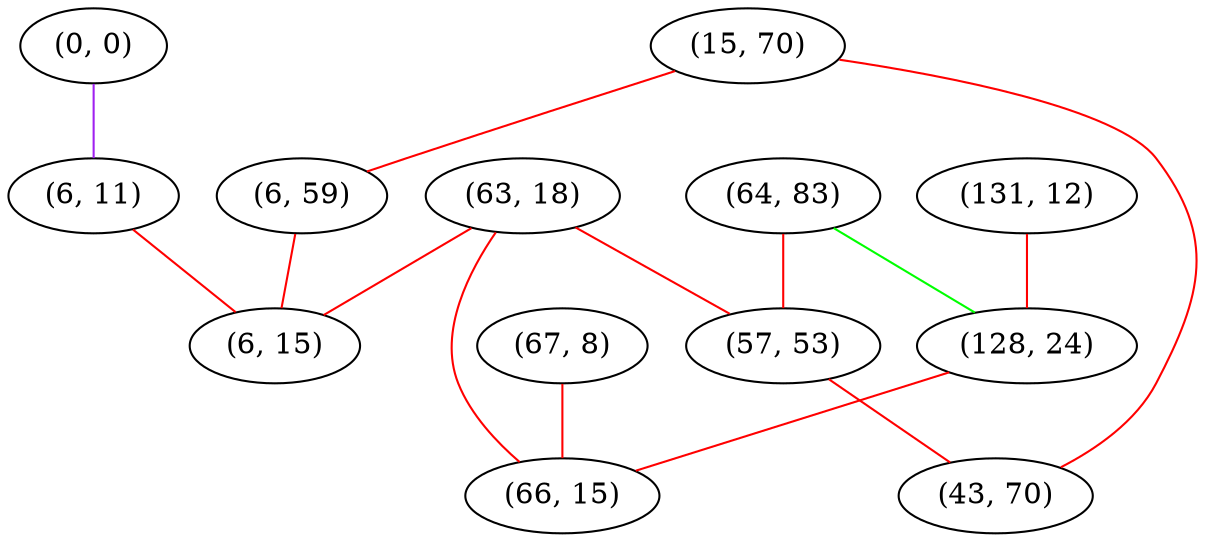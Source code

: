 graph "" {
"(0, 0)";
"(131, 12)";
"(63, 18)";
"(6, 11)";
"(64, 83)";
"(128, 24)";
"(67, 8)";
"(66, 15)";
"(15, 70)";
"(6, 59)";
"(57, 53)";
"(6, 15)";
"(43, 70)";
"(0, 0)" -- "(6, 11)"  [color=purple, key=0, weight=4];
"(131, 12)" -- "(128, 24)"  [color=red, key=0, weight=1];
"(63, 18)" -- "(66, 15)"  [color=red, key=0, weight=1];
"(63, 18)" -- "(57, 53)"  [color=red, key=0, weight=1];
"(63, 18)" -- "(6, 15)"  [color=red, key=0, weight=1];
"(6, 11)" -- "(6, 15)"  [color=red, key=0, weight=1];
"(64, 83)" -- "(57, 53)"  [color=red, key=0, weight=1];
"(64, 83)" -- "(128, 24)"  [color=green, key=0, weight=2];
"(128, 24)" -- "(66, 15)"  [color=red, key=0, weight=1];
"(67, 8)" -- "(66, 15)"  [color=red, key=0, weight=1];
"(15, 70)" -- "(6, 59)"  [color=red, key=0, weight=1];
"(15, 70)" -- "(43, 70)"  [color=red, key=0, weight=1];
"(6, 59)" -- "(6, 15)"  [color=red, key=0, weight=1];
"(57, 53)" -- "(43, 70)"  [color=red, key=0, weight=1];
}
